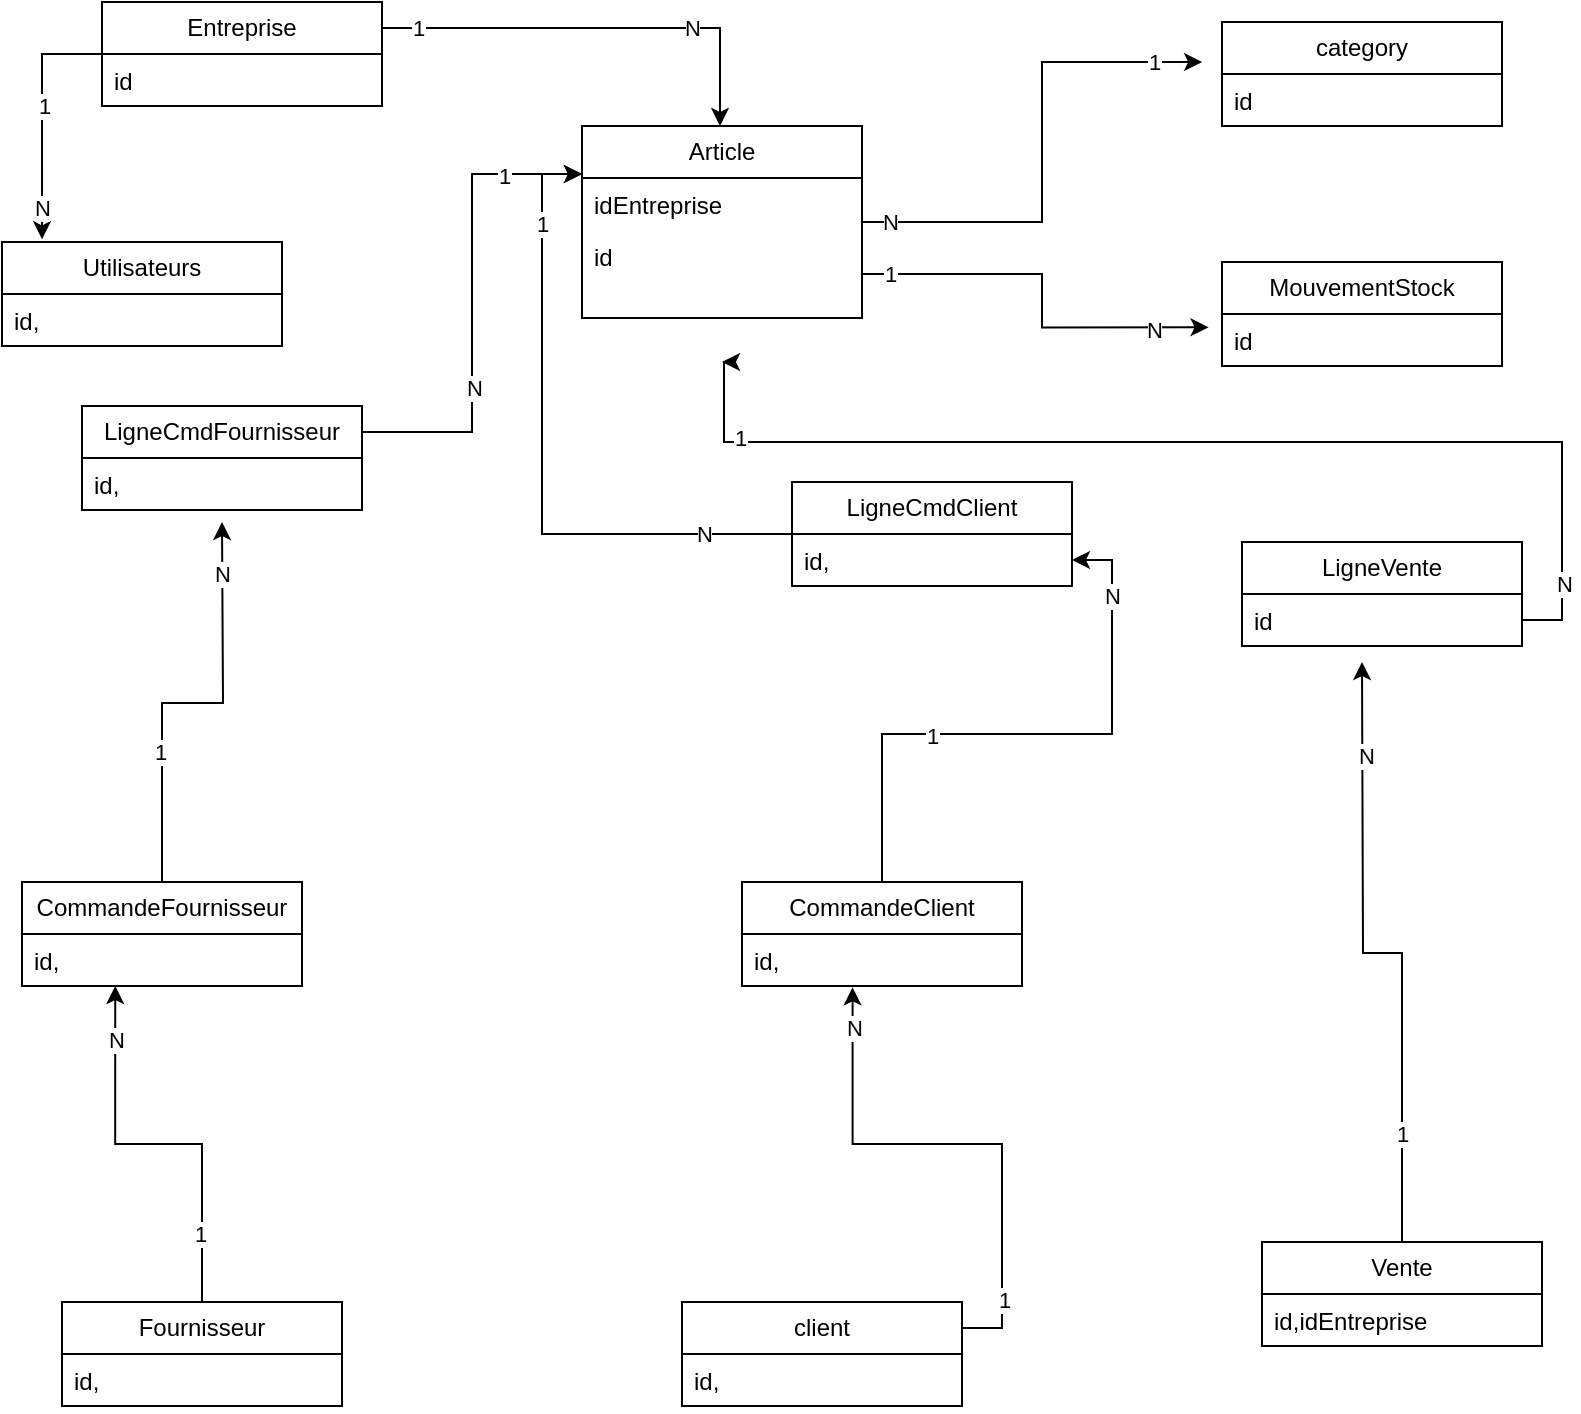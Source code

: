 <mxfile version="21.3.0" type="github">
  <diagram name="Page-1" id="DDaUIOI9tIn2c28sNeCl">
    <mxGraphModel dx="873" dy="495" grid="1" gridSize="10" guides="1" tooltips="1" connect="1" arrows="1" fold="1" page="1" pageScale="1" pageWidth="827" pageHeight="1169" math="0" shadow="0">
      <root>
        <mxCell id="0" />
        <mxCell id="1" parent="0" />
        <mxCell id="DYC-5SZzB9lhrYoF_C6u-40" style="edgeStyle=orthogonalEdgeStyle;rounded=0;orthogonalLoop=1;jettySize=auto;html=1;exitX=0;exitY=0.5;exitDx=0;exitDy=0;entryX=0.143;entryY=-0.026;entryDx=0;entryDy=0;entryPerimeter=0;" edge="1" parent="1" source="DYC-5SZzB9lhrYoF_C6u-1" target="DYC-5SZzB9lhrYoF_C6u-5">
          <mxGeometry relative="1" as="geometry" />
        </mxCell>
        <mxCell id="DYC-5SZzB9lhrYoF_C6u-49" value="&lt;font style=&quot;vertical-align: inherit;&quot;&gt;&lt;font style=&quot;vertical-align: inherit;&quot;&gt;1&lt;/font&gt;&lt;/font&gt;" style="edgeLabel;html=1;align=center;verticalAlign=middle;resizable=0;points=[];" vertex="1" connectable="0" parent="DYC-5SZzB9lhrYoF_C6u-40">
          <mxGeometry x="-0.098" y="1" relative="1" as="geometry">
            <mxPoint as="offset" />
          </mxGeometry>
        </mxCell>
        <mxCell id="DYC-5SZzB9lhrYoF_C6u-50" value="&lt;font style=&quot;vertical-align: inherit;&quot;&gt;&lt;font style=&quot;vertical-align: inherit;&quot;&gt;N&lt;/font&gt;&lt;/font&gt;" style="edgeLabel;html=1;align=center;verticalAlign=middle;resizable=0;points=[];" vertex="1" connectable="0" parent="DYC-5SZzB9lhrYoF_C6u-40">
          <mxGeometry x="0.734" relative="1" as="geometry">
            <mxPoint as="offset" />
          </mxGeometry>
        </mxCell>
        <mxCell id="DYC-5SZzB9lhrYoF_C6u-42" style="edgeStyle=orthogonalEdgeStyle;rounded=0;orthogonalLoop=1;jettySize=auto;html=1;exitX=1;exitY=0.25;exitDx=0;exitDy=0;" edge="1" parent="1" source="DYC-5SZzB9lhrYoF_C6u-1" target="DYC-5SZzB9lhrYoF_C6u-9">
          <mxGeometry relative="1" as="geometry">
            <Array as="points">
              <mxPoint x="379" y="23" />
            </Array>
          </mxGeometry>
        </mxCell>
        <mxCell id="DYC-5SZzB9lhrYoF_C6u-48" value="&lt;font style=&quot;vertical-align: inherit;&quot;&gt;&lt;font style=&quot;vertical-align: inherit;&quot;&gt;1&lt;/font&gt;&lt;/font&gt;" style="edgeLabel;html=1;align=center;verticalAlign=middle;resizable=0;points=[];" vertex="1" connectable="0" parent="DYC-5SZzB9lhrYoF_C6u-42">
          <mxGeometry x="-0.833" relative="1" as="geometry">
            <mxPoint as="offset" />
          </mxGeometry>
        </mxCell>
        <mxCell id="DYC-5SZzB9lhrYoF_C6u-51" value="&lt;font style=&quot;vertical-align: inherit;&quot;&gt;&lt;font style=&quot;vertical-align: inherit;&quot;&gt;N&lt;/font&gt;&lt;/font&gt;" style="edgeLabel;html=1;align=center;verticalAlign=middle;resizable=0;points=[];" vertex="1" connectable="0" parent="DYC-5SZzB9lhrYoF_C6u-42">
          <mxGeometry x="0.419" relative="1" as="geometry">
            <mxPoint as="offset" />
          </mxGeometry>
        </mxCell>
        <mxCell id="DYC-5SZzB9lhrYoF_C6u-1" value="&lt;font style=&quot;vertical-align: inherit;&quot;&gt;&lt;font style=&quot;vertical-align: inherit;&quot;&gt;&lt;font style=&quot;vertical-align: inherit;&quot;&gt;&lt;font style=&quot;vertical-align: inherit;&quot;&gt;Entreprise&lt;/font&gt;&lt;/font&gt;&lt;/font&gt;&lt;/font&gt;" style="swimlane;fontStyle=0;childLayout=stackLayout;horizontal=1;startSize=26;fillColor=none;horizontalStack=0;resizeParent=1;resizeParentMax=0;resizeLast=0;collapsible=1;marginBottom=0;whiteSpace=wrap;html=1;" vertex="1" parent="1">
          <mxGeometry x="70" y="10" width="140" height="52" as="geometry" />
        </mxCell>
        <mxCell id="DYC-5SZzB9lhrYoF_C6u-2" value="&lt;font style=&quot;vertical-align: inherit;&quot;&gt;&lt;font style=&quot;vertical-align: inherit;&quot;&gt;id&lt;/font&gt;&lt;/font&gt;" style="text;strokeColor=none;fillColor=none;align=left;verticalAlign=top;spacingLeft=4;spacingRight=4;overflow=hidden;rotatable=0;points=[[0,0.5],[1,0.5]];portConstraint=eastwest;whiteSpace=wrap;html=1;" vertex="1" parent="DYC-5SZzB9lhrYoF_C6u-1">
          <mxGeometry y="26" width="140" height="26" as="geometry" />
        </mxCell>
        <mxCell id="DYC-5SZzB9lhrYoF_C6u-5" value="&lt;font style=&quot;vertical-align: inherit;&quot;&gt;&lt;font style=&quot;vertical-align: inherit;&quot;&gt;&lt;font style=&quot;vertical-align: inherit;&quot;&gt;&lt;font style=&quot;vertical-align: inherit;&quot;&gt;Utilisateurs&lt;/font&gt;&lt;/font&gt;&lt;/font&gt;&lt;/font&gt;" style="swimlane;fontStyle=0;childLayout=stackLayout;horizontal=1;startSize=26;fillColor=none;horizontalStack=0;resizeParent=1;resizeParentMax=0;resizeLast=0;collapsible=1;marginBottom=0;whiteSpace=wrap;html=1;" vertex="1" parent="1">
          <mxGeometry x="20" y="130" width="140" height="52" as="geometry" />
        </mxCell>
        <mxCell id="DYC-5SZzB9lhrYoF_C6u-6" value="&lt;font style=&quot;vertical-align: inherit;&quot;&gt;&lt;font style=&quot;vertical-align: inherit;&quot;&gt;id,&lt;/font&gt;&lt;/font&gt;" style="text;strokeColor=none;fillColor=none;align=left;verticalAlign=top;spacingLeft=4;spacingRight=4;overflow=hidden;rotatable=0;points=[[0,0.5],[1,0.5]];portConstraint=eastwest;whiteSpace=wrap;html=1;" vertex="1" parent="DYC-5SZzB9lhrYoF_C6u-5">
          <mxGeometry y="26" width="140" height="26" as="geometry" />
        </mxCell>
        <mxCell id="DYC-5SZzB9lhrYoF_C6u-44" style="edgeStyle=orthogonalEdgeStyle;rounded=0;orthogonalLoop=1;jettySize=auto;html=1;exitX=1;exitY=0.5;exitDx=0;exitDy=0;entryX=-0.071;entryY=-0.231;entryDx=0;entryDy=0;entryPerimeter=0;" edge="1" parent="1" source="DYC-5SZzB9lhrYoF_C6u-9" target="DYC-5SZzB9lhrYoF_C6u-25">
          <mxGeometry relative="1" as="geometry" />
        </mxCell>
        <mxCell id="DYC-5SZzB9lhrYoF_C6u-46" value="&lt;font style=&quot;vertical-align: inherit;&quot;&gt;&lt;font style=&quot;vertical-align: inherit;&quot;&gt;1&lt;br&gt;&lt;/font&gt;&lt;/font&gt;" style="edgeLabel;html=1;align=center;verticalAlign=middle;resizable=0;points=[];" vertex="1" connectable="0" parent="DYC-5SZzB9lhrYoF_C6u-44">
          <mxGeometry x="0.804" relative="1" as="geometry">
            <mxPoint as="offset" />
          </mxGeometry>
        </mxCell>
        <mxCell id="DYC-5SZzB9lhrYoF_C6u-47" value="&lt;font style=&quot;vertical-align: inherit;&quot;&gt;&lt;font style=&quot;vertical-align: inherit;&quot;&gt;N&lt;br&gt;&lt;/font&gt;&lt;/font&gt;" style="edgeLabel;html=1;align=center;verticalAlign=middle;resizable=0;points=[];" vertex="1" connectable="0" parent="DYC-5SZzB9lhrYoF_C6u-44">
          <mxGeometry x="-0.889" relative="1" as="geometry">
            <mxPoint as="offset" />
          </mxGeometry>
        </mxCell>
        <mxCell id="DYC-5SZzB9lhrYoF_C6u-9" value="&lt;font style=&quot;vertical-align: inherit;&quot;&gt;&lt;font style=&quot;vertical-align: inherit;&quot;&gt;&lt;font style=&quot;vertical-align: inherit;&quot;&gt;&lt;font style=&quot;vertical-align: inherit;&quot;&gt;&lt;font style=&quot;vertical-align: inherit;&quot;&gt;&lt;font style=&quot;vertical-align: inherit;&quot;&gt;Article&lt;/font&gt;&lt;/font&gt;&lt;/font&gt;&lt;/font&gt;&lt;/font&gt;&lt;/font&gt;" style="swimlane;fontStyle=0;childLayout=stackLayout;horizontal=1;startSize=26;fillColor=none;horizontalStack=0;resizeParent=1;resizeParentMax=0;resizeLast=0;collapsible=1;marginBottom=0;whiteSpace=wrap;html=1;" vertex="1" parent="1">
          <mxGeometry x="310" y="72" width="140" height="96" as="geometry" />
        </mxCell>
        <mxCell id="DYC-5SZzB9lhrYoF_C6u-88" value="idEntreprise" style="text;strokeColor=none;fillColor=none;align=left;verticalAlign=top;spacingLeft=4;spacingRight=4;overflow=hidden;rotatable=0;points=[[0,0.5],[1,0.5]];portConstraint=eastwest;whiteSpace=wrap;html=1;" vertex="1" parent="DYC-5SZzB9lhrYoF_C6u-9">
          <mxGeometry y="26" width="140" height="26" as="geometry" />
        </mxCell>
        <mxCell id="DYC-5SZzB9lhrYoF_C6u-10" value="&lt;font style=&quot;vertical-align: inherit;&quot;&gt;&lt;font style=&quot;vertical-align: inherit;&quot;&gt;id&lt;/font&gt;&lt;/font&gt;" style="text;strokeColor=none;fillColor=none;align=left;verticalAlign=top;spacingLeft=4;spacingRight=4;overflow=hidden;rotatable=0;points=[[0,0.5],[1,0.5]];portConstraint=eastwest;whiteSpace=wrap;html=1;" vertex="1" parent="DYC-5SZzB9lhrYoF_C6u-9">
          <mxGeometry y="52" width="140" height="44" as="geometry" />
        </mxCell>
        <mxCell id="DYC-5SZzB9lhrYoF_C6u-13" value="&lt;font style=&quot;vertical-align: inherit;&quot;&gt;&lt;font style=&quot;vertical-align: inherit;&quot;&gt;category&lt;/font&gt;&lt;/font&gt;" style="swimlane;fontStyle=0;childLayout=stackLayout;horizontal=1;startSize=26;fillColor=none;horizontalStack=0;resizeParent=1;resizeParentMax=0;resizeLast=0;collapsible=1;marginBottom=0;whiteSpace=wrap;html=1;" vertex="1" parent="1">
          <mxGeometry x="630" y="20" width="140" height="52" as="geometry" />
        </mxCell>
        <mxCell id="DYC-5SZzB9lhrYoF_C6u-25" value="&lt;font style=&quot;vertical-align: inherit;&quot;&gt;&lt;font style=&quot;vertical-align: inherit;&quot;&gt;id&lt;/font&gt;&lt;/font&gt;" style="text;strokeColor=none;fillColor=none;align=left;verticalAlign=top;spacingLeft=4;spacingRight=4;overflow=hidden;rotatable=0;points=[[0,0.5],[1,0.5]];portConstraint=eastwest;whiteSpace=wrap;html=1;" vertex="1" parent="DYC-5SZzB9lhrYoF_C6u-13">
          <mxGeometry y="26" width="140" height="26" as="geometry" />
        </mxCell>
        <mxCell id="DYC-5SZzB9lhrYoF_C6u-17" value="&lt;font style=&quot;vertical-align: inherit;&quot;&gt;&lt;font style=&quot;vertical-align: inherit;&quot;&gt;&lt;font style=&quot;vertical-align: inherit;&quot;&gt;&lt;font style=&quot;vertical-align: inherit;&quot;&gt;&lt;font style=&quot;vertical-align: inherit;&quot;&gt;&lt;font style=&quot;vertical-align: inherit;&quot;&gt;MouvementStock&lt;/font&gt;&lt;/font&gt;&lt;/font&gt;&lt;/font&gt;&lt;/font&gt;&lt;/font&gt;" style="swimlane;fontStyle=0;childLayout=stackLayout;horizontal=1;startSize=26;fillColor=none;horizontalStack=0;resizeParent=1;resizeParentMax=0;resizeLast=0;collapsible=1;marginBottom=0;whiteSpace=wrap;html=1;" vertex="1" parent="1">
          <mxGeometry x="630" y="140" width="140" height="52" as="geometry" />
        </mxCell>
        <mxCell id="DYC-5SZzB9lhrYoF_C6u-18" value="&lt;font style=&quot;vertical-align: inherit;&quot;&gt;&lt;font style=&quot;vertical-align: inherit;&quot;&gt;id&lt;/font&gt;&lt;/font&gt;" style="text;strokeColor=none;fillColor=none;align=left;verticalAlign=top;spacingLeft=4;spacingRight=4;overflow=hidden;rotatable=0;points=[[0,0.5],[1,0.5]];portConstraint=eastwest;whiteSpace=wrap;html=1;" vertex="1" parent="DYC-5SZzB9lhrYoF_C6u-17">
          <mxGeometry y="26" width="140" height="26" as="geometry" />
        </mxCell>
        <mxCell id="DYC-5SZzB9lhrYoF_C6u-77" style="edgeStyle=orthogonalEdgeStyle;rounded=0;orthogonalLoop=1;jettySize=auto;html=1;exitX=0.5;exitY=0;exitDx=0;exitDy=0;" edge="1" parent="1" source="DYC-5SZzB9lhrYoF_C6u-21">
          <mxGeometry relative="1" as="geometry">
            <mxPoint x="700" y="340" as="targetPoint" />
          </mxGeometry>
        </mxCell>
        <mxCell id="DYC-5SZzB9lhrYoF_C6u-78" value="1" style="edgeLabel;html=1;align=center;verticalAlign=middle;resizable=0;points=[];" vertex="1" connectable="0" parent="DYC-5SZzB9lhrYoF_C6u-77">
          <mxGeometry x="-0.649" relative="1" as="geometry">
            <mxPoint as="offset" />
          </mxGeometry>
        </mxCell>
        <mxCell id="DYC-5SZzB9lhrYoF_C6u-79" value="N" style="edgeLabel;html=1;align=center;verticalAlign=middle;resizable=0;points=[];" vertex="1" connectable="0" parent="DYC-5SZzB9lhrYoF_C6u-77">
          <mxGeometry x="0.695" y="-2" relative="1" as="geometry">
            <mxPoint as="offset" />
          </mxGeometry>
        </mxCell>
        <mxCell id="DYC-5SZzB9lhrYoF_C6u-21" value="&lt;font style=&quot;vertical-align: inherit;&quot;&gt;&lt;font style=&quot;vertical-align: inherit;&quot;&gt;&lt;font style=&quot;vertical-align: inherit;&quot;&gt;&lt;font style=&quot;vertical-align: inherit;&quot;&gt;Vente&lt;/font&gt;&lt;/font&gt;&lt;/font&gt;&lt;/font&gt;" style="swimlane;fontStyle=0;childLayout=stackLayout;horizontal=1;startSize=26;fillColor=none;horizontalStack=0;resizeParent=1;resizeParentMax=0;resizeLast=0;collapsible=1;marginBottom=0;whiteSpace=wrap;html=1;" vertex="1" parent="1">
          <mxGeometry x="650" y="630" width="140" height="52" as="geometry" />
        </mxCell>
        <mxCell id="DYC-5SZzB9lhrYoF_C6u-22" value="&lt;font style=&quot;vertical-align: inherit;&quot;&gt;&lt;font style=&quot;vertical-align: inherit;&quot;&gt;id,&lt;/font&gt;&lt;/font&gt;idEntreprise" style="text;strokeColor=none;fillColor=none;align=left;verticalAlign=top;spacingLeft=4;spacingRight=4;overflow=hidden;rotatable=0;points=[[0,0.5],[1,0.5]];portConstraint=eastwest;whiteSpace=wrap;html=1;" vertex="1" parent="DYC-5SZzB9lhrYoF_C6u-21">
          <mxGeometry y="26" width="140" height="26" as="geometry" />
        </mxCell>
        <mxCell id="DYC-5SZzB9lhrYoF_C6u-23" value="&lt;font style=&quot;vertical-align: inherit;&quot;&gt;&lt;font style=&quot;vertical-align: inherit;&quot;&gt;&lt;font style=&quot;vertical-align: inherit;&quot;&gt;&lt;font style=&quot;vertical-align: inherit;&quot;&gt;LigneVente&lt;/font&gt;&lt;/font&gt;&lt;/font&gt;&lt;/font&gt;" style="swimlane;fontStyle=0;childLayout=stackLayout;horizontal=1;startSize=26;fillColor=none;horizontalStack=0;resizeParent=1;resizeParentMax=0;resizeLast=0;collapsible=1;marginBottom=0;whiteSpace=wrap;html=1;" vertex="1" parent="1">
          <mxGeometry x="640" y="280" width="140" height="52" as="geometry" />
        </mxCell>
        <mxCell id="DYC-5SZzB9lhrYoF_C6u-81" style="edgeStyle=orthogonalEdgeStyle;rounded=0;orthogonalLoop=1;jettySize=auto;html=1;exitX=1;exitY=0.5;exitDx=0;exitDy=0;" edge="1" parent="DYC-5SZzB9lhrYoF_C6u-23" source="DYC-5SZzB9lhrYoF_C6u-24">
          <mxGeometry relative="1" as="geometry">
            <mxPoint x="-260" y="-90" as="targetPoint" />
            <Array as="points">
              <mxPoint x="160" y="39" />
              <mxPoint x="160" y="-50" />
              <mxPoint x="-259" y="-50" />
              <mxPoint x="-259" y="-90" />
            </Array>
          </mxGeometry>
        </mxCell>
        <mxCell id="DYC-5SZzB9lhrYoF_C6u-82" value="1" style="edgeLabel;html=1;align=center;verticalAlign=middle;resizable=0;points=[];" vertex="1" connectable="0" parent="DYC-5SZzB9lhrYoF_C6u-81">
          <mxGeometry x="0.829" y="-2" relative="1" as="geometry">
            <mxPoint as="offset" />
          </mxGeometry>
        </mxCell>
        <mxCell id="DYC-5SZzB9lhrYoF_C6u-83" value="N" style="edgeLabel;html=1;align=center;verticalAlign=middle;resizable=0;points=[];" vertex="1" connectable="0" parent="DYC-5SZzB9lhrYoF_C6u-81">
          <mxGeometry x="-0.865" y="-1" relative="1" as="geometry">
            <mxPoint as="offset" />
          </mxGeometry>
        </mxCell>
        <mxCell id="DYC-5SZzB9lhrYoF_C6u-24" value="&lt;font style=&quot;vertical-align: inherit;&quot;&gt;&lt;font style=&quot;vertical-align: inherit;&quot;&gt;id&lt;/font&gt;&lt;/font&gt;" style="text;strokeColor=none;fillColor=none;align=left;verticalAlign=top;spacingLeft=4;spacingRight=4;overflow=hidden;rotatable=0;points=[[0,0.5],[1,0.5]];portConstraint=eastwest;whiteSpace=wrap;html=1;" vertex="1" parent="DYC-5SZzB9lhrYoF_C6u-23">
          <mxGeometry y="26" width="140" height="26" as="geometry" />
        </mxCell>
        <mxCell id="DYC-5SZzB9lhrYoF_C6u-74" style="edgeStyle=orthogonalEdgeStyle;rounded=0;orthogonalLoop=1;jettySize=auto;html=1;exitX=1;exitY=0.25;exitDx=0;exitDy=0;entryX=0;entryY=0.25;entryDx=0;entryDy=0;" edge="1" parent="1" source="DYC-5SZzB9lhrYoF_C6u-27" target="DYC-5SZzB9lhrYoF_C6u-9">
          <mxGeometry relative="1" as="geometry" />
        </mxCell>
        <mxCell id="DYC-5SZzB9lhrYoF_C6u-75" value="&lt;font style=&quot;vertical-align: inherit;&quot;&gt;&lt;font style=&quot;vertical-align: inherit;&quot;&gt;N&lt;/font&gt;&lt;/font&gt;" style="edgeLabel;html=1;align=center;verticalAlign=middle;resizable=0;points=[];" vertex="1" connectable="0" parent="DYC-5SZzB9lhrYoF_C6u-74">
          <mxGeometry x="-0.352" y="-1" relative="1" as="geometry">
            <mxPoint as="offset" />
          </mxGeometry>
        </mxCell>
        <mxCell id="DYC-5SZzB9lhrYoF_C6u-76" value="&lt;font style=&quot;vertical-align: inherit;&quot;&gt;&lt;font style=&quot;vertical-align: inherit;&quot;&gt;1&lt;/font&gt;&lt;/font&gt;" style="edgeLabel;html=1;align=center;verticalAlign=middle;resizable=0;points=[];" vertex="1" connectable="0" parent="DYC-5SZzB9lhrYoF_C6u-74">
          <mxGeometry x="0.672" y="-1" relative="1" as="geometry">
            <mxPoint as="offset" />
          </mxGeometry>
        </mxCell>
        <mxCell id="DYC-5SZzB9lhrYoF_C6u-27" value="&lt;font style=&quot;vertical-align: inherit;&quot;&gt;&lt;font style=&quot;vertical-align: inherit;&quot;&gt;&lt;font style=&quot;vertical-align: inherit;&quot;&gt;&lt;font style=&quot;vertical-align: inherit;&quot;&gt;&lt;font style=&quot;vertical-align: inherit;&quot;&gt;&lt;font style=&quot;vertical-align: inherit;&quot;&gt;LigneCmdFournisseur&lt;/font&gt;&lt;/font&gt;&lt;/font&gt;&lt;/font&gt;&lt;/font&gt;&lt;/font&gt;" style="swimlane;fontStyle=0;childLayout=stackLayout;horizontal=1;startSize=26;fillColor=none;horizontalStack=0;resizeParent=1;resizeParentMax=0;resizeLast=0;collapsible=1;marginBottom=0;whiteSpace=wrap;html=1;" vertex="1" parent="1">
          <mxGeometry x="60" y="212" width="140" height="52" as="geometry" />
        </mxCell>
        <mxCell id="DYC-5SZzB9lhrYoF_C6u-28" value="&lt;font style=&quot;vertical-align: inherit;&quot;&gt;&lt;font style=&quot;vertical-align: inherit;&quot;&gt;id,&lt;/font&gt;&lt;/font&gt;" style="text;strokeColor=none;fillColor=none;align=left;verticalAlign=top;spacingLeft=4;spacingRight=4;overflow=hidden;rotatable=0;points=[[0,0.5],[1,0.5]];portConstraint=eastwest;whiteSpace=wrap;html=1;" vertex="1" parent="DYC-5SZzB9lhrYoF_C6u-27">
          <mxGeometry y="26" width="140" height="26" as="geometry" />
        </mxCell>
        <mxCell id="DYC-5SZzB9lhrYoF_C6u-68" style="edgeStyle=orthogonalEdgeStyle;rounded=0;orthogonalLoop=1;jettySize=auto;html=1;exitX=0.5;exitY=0;exitDx=0;exitDy=0;entryX=0.333;entryY=1;entryDx=0;entryDy=0;entryPerimeter=0;" edge="1" parent="1" source="DYC-5SZzB9lhrYoF_C6u-29" target="DYC-5SZzB9lhrYoF_C6u-36">
          <mxGeometry relative="1" as="geometry" />
        </mxCell>
        <mxCell id="DYC-5SZzB9lhrYoF_C6u-69" value="&lt;font style=&quot;vertical-align: inherit;&quot;&gt;&lt;font style=&quot;vertical-align: inherit;&quot;&gt;1&lt;/font&gt;&lt;/font&gt;" style="edgeLabel;html=1;align=center;verticalAlign=middle;resizable=0;points=[];" vertex="1" connectable="0" parent="DYC-5SZzB9lhrYoF_C6u-68">
          <mxGeometry x="-0.656" y="1" relative="1" as="geometry">
            <mxPoint as="offset" />
          </mxGeometry>
        </mxCell>
        <mxCell id="DYC-5SZzB9lhrYoF_C6u-70" value="&lt;font style=&quot;vertical-align: inherit;&quot;&gt;&lt;font style=&quot;vertical-align: inherit;&quot;&gt;N&lt;/font&gt;&lt;/font&gt;" style="edgeLabel;html=1;align=center;verticalAlign=middle;resizable=0;points=[];" vertex="1" connectable="0" parent="DYC-5SZzB9lhrYoF_C6u-68">
          <mxGeometry x="0.74" relative="1" as="geometry">
            <mxPoint as="offset" />
          </mxGeometry>
        </mxCell>
        <mxCell id="DYC-5SZzB9lhrYoF_C6u-29" value="&lt;font style=&quot;vertical-align: inherit;&quot;&gt;&lt;font style=&quot;vertical-align: inherit;&quot;&gt;&lt;font style=&quot;vertical-align: inherit;&quot;&gt;&lt;font style=&quot;vertical-align: inherit;&quot;&gt;&lt;font style=&quot;vertical-align: inherit;&quot;&gt;&lt;font style=&quot;vertical-align: inherit;&quot;&gt;Fournisseur&lt;/font&gt;&lt;/font&gt;&lt;/font&gt;&lt;/font&gt;&lt;/font&gt;&lt;/font&gt;" style="swimlane;fontStyle=0;childLayout=stackLayout;horizontal=1;startSize=26;fillColor=none;horizontalStack=0;resizeParent=1;resizeParentMax=0;resizeLast=0;collapsible=1;marginBottom=0;whiteSpace=wrap;html=1;" vertex="1" parent="1">
          <mxGeometry x="50" y="660" width="140" height="52" as="geometry" />
        </mxCell>
        <mxCell id="DYC-5SZzB9lhrYoF_C6u-30" value="&lt;font style=&quot;vertical-align: inherit;&quot;&gt;&lt;font style=&quot;vertical-align: inherit;&quot;&gt;id,&lt;/font&gt;&lt;/font&gt;" style="text;strokeColor=none;fillColor=none;align=left;verticalAlign=top;spacingLeft=4;spacingRight=4;overflow=hidden;rotatable=0;points=[[0,0.5],[1,0.5]];portConstraint=eastwest;whiteSpace=wrap;html=1;" vertex="1" parent="DYC-5SZzB9lhrYoF_C6u-29">
          <mxGeometry y="26" width="140" height="26" as="geometry" />
        </mxCell>
        <mxCell id="DYC-5SZzB9lhrYoF_C6u-57" style="edgeStyle=orthogonalEdgeStyle;rounded=0;orthogonalLoop=1;jettySize=auto;html=1;exitX=1;exitY=0.25;exitDx=0;exitDy=0;entryX=0.395;entryY=1.026;entryDx=0;entryDy=0;entryPerimeter=0;" edge="1" parent="1" source="DYC-5SZzB9lhrYoF_C6u-31" target="DYC-5SZzB9lhrYoF_C6u-38">
          <mxGeometry relative="1" as="geometry" />
        </mxCell>
        <mxCell id="DYC-5SZzB9lhrYoF_C6u-58" value="&lt;font style=&quot;vertical-align: inherit;&quot;&gt;&lt;font style=&quot;vertical-align: inherit;&quot;&gt;1&lt;/font&gt;&lt;/font&gt;" style="edgeLabel;html=1;align=center;verticalAlign=middle;resizable=0;points=[];" vertex="1" connectable="0" parent="DYC-5SZzB9lhrYoF_C6u-57">
          <mxGeometry x="-0.739" y="-1" relative="1" as="geometry">
            <mxPoint as="offset" />
          </mxGeometry>
        </mxCell>
        <mxCell id="DYC-5SZzB9lhrYoF_C6u-59" value="&lt;font style=&quot;vertical-align: inherit;&quot;&gt;&lt;font style=&quot;vertical-align: inherit;&quot;&gt;N&lt;/font&gt;&lt;/font&gt;" style="edgeLabel;html=1;align=center;verticalAlign=middle;resizable=0;points=[];" vertex="1" connectable="0" parent="DYC-5SZzB9lhrYoF_C6u-57">
          <mxGeometry x="0.844" relative="1" as="geometry">
            <mxPoint as="offset" />
          </mxGeometry>
        </mxCell>
        <mxCell id="DYC-5SZzB9lhrYoF_C6u-31" value="&lt;font style=&quot;vertical-align: inherit;&quot;&gt;&lt;font style=&quot;vertical-align: inherit;&quot;&gt;&lt;font style=&quot;vertical-align: inherit;&quot;&gt;&lt;font style=&quot;vertical-align: inherit;&quot;&gt;&lt;font style=&quot;vertical-align: inherit;&quot;&gt;&lt;font style=&quot;vertical-align: inherit;&quot;&gt;&lt;font style=&quot;vertical-align: inherit;&quot;&gt;&lt;font style=&quot;vertical-align: inherit;&quot;&gt;client&lt;/font&gt;&lt;/font&gt;&lt;/font&gt;&lt;/font&gt;&lt;/font&gt;&lt;/font&gt;&lt;/font&gt;&lt;/font&gt;" style="swimlane;fontStyle=0;childLayout=stackLayout;horizontal=1;startSize=26;fillColor=none;horizontalStack=0;resizeParent=1;resizeParentMax=0;resizeLast=0;collapsible=1;marginBottom=0;whiteSpace=wrap;html=1;" vertex="1" parent="1">
          <mxGeometry x="360" y="660" width="140" height="52" as="geometry" />
        </mxCell>
        <mxCell id="DYC-5SZzB9lhrYoF_C6u-32" value="&lt;font style=&quot;vertical-align: inherit;&quot;&gt;&lt;font style=&quot;vertical-align: inherit;&quot;&gt;id,&lt;/font&gt;&lt;/font&gt;" style="text;strokeColor=none;fillColor=none;align=left;verticalAlign=top;spacingLeft=4;spacingRight=4;overflow=hidden;rotatable=0;points=[[0,0.5],[1,0.5]];portConstraint=eastwest;whiteSpace=wrap;html=1;" vertex="1" parent="DYC-5SZzB9lhrYoF_C6u-31">
          <mxGeometry y="26" width="140" height="26" as="geometry" />
        </mxCell>
        <mxCell id="DYC-5SZzB9lhrYoF_C6u-64" style="edgeStyle=orthogonalEdgeStyle;rounded=0;orthogonalLoop=1;jettySize=auto;html=1;exitX=0;exitY=0.5;exitDx=0;exitDy=0;entryX=0;entryY=0.25;entryDx=0;entryDy=0;" edge="1" parent="1" source="DYC-5SZzB9lhrYoF_C6u-33" target="DYC-5SZzB9lhrYoF_C6u-9">
          <mxGeometry relative="1" as="geometry" />
        </mxCell>
        <mxCell id="DYC-5SZzB9lhrYoF_C6u-65" value="&lt;font style=&quot;vertical-align: inherit;&quot;&gt;&lt;font style=&quot;vertical-align: inherit;&quot;&gt;&lt;font style=&quot;vertical-align: inherit;&quot;&gt;&lt;font style=&quot;vertical-align: inherit;&quot;&gt;N&lt;/font&gt;&lt;/font&gt;&lt;/font&gt;&lt;/font&gt;" style="edgeLabel;html=1;align=center;verticalAlign=middle;resizable=0;points=[];" vertex="1" connectable="0" parent="DYC-5SZzB9lhrYoF_C6u-64">
          <mxGeometry x="-0.727" relative="1" as="geometry">
            <mxPoint as="offset" />
          </mxGeometry>
        </mxCell>
        <mxCell id="DYC-5SZzB9lhrYoF_C6u-67" value="&lt;font style=&quot;vertical-align: inherit;&quot;&gt;&lt;font style=&quot;vertical-align: inherit;&quot;&gt;1&lt;/font&gt;&lt;/font&gt;" style="edgeLabel;html=1;align=center;verticalAlign=middle;resizable=0;points=[];" vertex="1" connectable="0" parent="DYC-5SZzB9lhrYoF_C6u-64">
          <mxGeometry x="0.725" relative="1" as="geometry">
            <mxPoint as="offset" />
          </mxGeometry>
        </mxCell>
        <mxCell id="DYC-5SZzB9lhrYoF_C6u-33" value="&lt;font style=&quot;vertical-align: inherit;&quot;&gt;&lt;font style=&quot;vertical-align: inherit;&quot;&gt;&lt;font style=&quot;vertical-align: inherit;&quot;&gt;&lt;font style=&quot;vertical-align: inherit;&quot;&gt;&lt;font style=&quot;vertical-align: inherit;&quot;&gt;&lt;font style=&quot;vertical-align: inherit;&quot;&gt;&lt;font style=&quot;vertical-align: inherit;&quot;&gt;&lt;font style=&quot;vertical-align: inherit;&quot;&gt;LigneCmdClient&lt;/font&gt;&lt;/font&gt;&lt;/font&gt;&lt;/font&gt;&lt;/font&gt;&lt;/font&gt;&lt;/font&gt;&lt;/font&gt;" style="swimlane;fontStyle=0;childLayout=stackLayout;horizontal=1;startSize=26;fillColor=none;horizontalStack=0;resizeParent=1;resizeParentMax=0;resizeLast=0;collapsible=1;marginBottom=0;whiteSpace=wrap;html=1;" vertex="1" parent="1">
          <mxGeometry x="415" y="250" width="140" height="52" as="geometry" />
        </mxCell>
        <mxCell id="DYC-5SZzB9lhrYoF_C6u-34" value="&lt;font style=&quot;vertical-align: inherit;&quot;&gt;&lt;font style=&quot;vertical-align: inherit;&quot;&gt;id,&lt;/font&gt;&lt;/font&gt;" style="text;strokeColor=none;fillColor=none;align=left;verticalAlign=top;spacingLeft=4;spacingRight=4;overflow=hidden;rotatable=0;points=[[0,0.5],[1,0.5]];portConstraint=eastwest;whiteSpace=wrap;html=1;" vertex="1" parent="DYC-5SZzB9lhrYoF_C6u-33">
          <mxGeometry y="26" width="140" height="26" as="geometry" />
        </mxCell>
        <mxCell id="DYC-5SZzB9lhrYoF_C6u-71" style="edgeStyle=orthogonalEdgeStyle;rounded=0;orthogonalLoop=1;jettySize=auto;html=1;exitX=0.5;exitY=0;exitDx=0;exitDy=0;" edge="1" parent="1" source="DYC-5SZzB9lhrYoF_C6u-35">
          <mxGeometry relative="1" as="geometry">
            <mxPoint x="130" y="270" as="targetPoint" />
          </mxGeometry>
        </mxCell>
        <mxCell id="DYC-5SZzB9lhrYoF_C6u-72" value="&lt;font style=&quot;vertical-align: inherit;&quot;&gt;&lt;font style=&quot;vertical-align: inherit;&quot;&gt;1&lt;/font&gt;&lt;/font&gt;" style="edgeLabel;html=1;align=center;verticalAlign=middle;resizable=0;points=[];" vertex="1" connectable="0" parent="DYC-5SZzB9lhrYoF_C6u-71">
          <mxGeometry x="-0.382" y="1" relative="1" as="geometry">
            <mxPoint as="offset" />
          </mxGeometry>
        </mxCell>
        <mxCell id="DYC-5SZzB9lhrYoF_C6u-73" value="&lt;font style=&quot;vertical-align: inherit;&quot;&gt;&lt;font style=&quot;vertical-align: inherit;&quot;&gt;N&lt;/font&gt;&lt;/font&gt;" style="edgeLabel;html=1;align=center;verticalAlign=middle;resizable=0;points=[];" vertex="1" connectable="0" parent="DYC-5SZzB9lhrYoF_C6u-71">
          <mxGeometry x="0.753" relative="1" as="geometry">
            <mxPoint as="offset" />
          </mxGeometry>
        </mxCell>
        <mxCell id="DYC-5SZzB9lhrYoF_C6u-35" value="&lt;font style=&quot;vertical-align: inherit;&quot;&gt;&lt;font style=&quot;vertical-align: inherit;&quot;&gt;&lt;font style=&quot;vertical-align: inherit;&quot;&gt;&lt;font style=&quot;vertical-align: inherit;&quot;&gt;&lt;font style=&quot;vertical-align: inherit;&quot;&gt;&lt;font style=&quot;vertical-align: inherit;&quot;&gt;&lt;font style=&quot;vertical-align: inherit;&quot;&gt;&lt;font style=&quot;vertical-align: inherit;&quot;&gt;CommandeFournisseur&lt;/font&gt;&lt;/font&gt;&lt;/font&gt;&lt;/font&gt;&lt;/font&gt;&lt;/font&gt;&lt;/font&gt;&lt;/font&gt;" style="swimlane;fontStyle=0;childLayout=stackLayout;horizontal=1;startSize=26;fillColor=none;horizontalStack=0;resizeParent=1;resizeParentMax=0;resizeLast=0;collapsible=1;marginBottom=0;whiteSpace=wrap;html=1;" vertex="1" parent="1">
          <mxGeometry x="30" y="450" width="140" height="52" as="geometry" />
        </mxCell>
        <mxCell id="DYC-5SZzB9lhrYoF_C6u-36" value="&lt;font style=&quot;vertical-align: inherit;&quot;&gt;&lt;font style=&quot;vertical-align: inherit;&quot;&gt;id,&lt;/font&gt;&lt;/font&gt;" style="text;strokeColor=none;fillColor=none;align=left;verticalAlign=top;spacingLeft=4;spacingRight=4;overflow=hidden;rotatable=0;points=[[0,0.5],[1,0.5]];portConstraint=eastwest;whiteSpace=wrap;html=1;" vertex="1" parent="DYC-5SZzB9lhrYoF_C6u-35">
          <mxGeometry y="26" width="140" height="26" as="geometry" />
        </mxCell>
        <mxCell id="DYC-5SZzB9lhrYoF_C6u-61" style="edgeStyle=orthogonalEdgeStyle;rounded=0;orthogonalLoop=1;jettySize=auto;html=1;exitX=0.5;exitY=0;exitDx=0;exitDy=0;entryX=1;entryY=0.5;entryDx=0;entryDy=0;" edge="1" parent="1" source="DYC-5SZzB9lhrYoF_C6u-37" target="DYC-5SZzB9lhrYoF_C6u-34">
          <mxGeometry relative="1" as="geometry" />
        </mxCell>
        <mxCell id="DYC-5SZzB9lhrYoF_C6u-62" value="&lt;font style=&quot;vertical-align: inherit;&quot;&gt;&lt;font style=&quot;vertical-align: inherit;&quot;&gt;1&lt;/font&gt;&lt;/font&gt;" style="edgeLabel;html=1;align=center;verticalAlign=middle;resizable=0;points=[];" vertex="1" connectable="0" parent="DYC-5SZzB9lhrYoF_C6u-61">
          <mxGeometry x="-0.333" y="-1" relative="1" as="geometry">
            <mxPoint as="offset" />
          </mxGeometry>
        </mxCell>
        <mxCell id="DYC-5SZzB9lhrYoF_C6u-63" value="&lt;font style=&quot;vertical-align: inherit;&quot;&gt;&lt;font style=&quot;vertical-align: inherit;&quot;&gt;N&lt;/font&gt;&lt;/font&gt;" style="edgeLabel;html=1;align=center;verticalAlign=middle;resizable=0;points=[];" vertex="1" connectable="0" parent="DYC-5SZzB9lhrYoF_C6u-61">
          <mxGeometry x="0.742" relative="1" as="geometry">
            <mxPoint as="offset" />
          </mxGeometry>
        </mxCell>
        <mxCell id="DYC-5SZzB9lhrYoF_C6u-37" value="&lt;font style=&quot;vertical-align: inherit;&quot;&gt;&lt;font style=&quot;vertical-align: inherit;&quot;&gt;&lt;font style=&quot;vertical-align: inherit;&quot;&gt;&lt;font style=&quot;vertical-align: inherit;&quot;&gt;&lt;font style=&quot;vertical-align: inherit;&quot;&gt;&lt;font style=&quot;vertical-align: inherit;&quot;&gt;&lt;font style=&quot;vertical-align: inherit;&quot;&gt;&lt;font style=&quot;vertical-align: inherit;&quot;&gt;&lt;font style=&quot;vertical-align: inherit;&quot;&gt;&lt;font style=&quot;vertical-align: inherit;&quot;&gt;CommandeClient&lt;/font&gt;&lt;/font&gt;&lt;/font&gt;&lt;/font&gt;&lt;/font&gt;&lt;/font&gt;&lt;/font&gt;&lt;/font&gt;&lt;/font&gt;&lt;/font&gt;" style="swimlane;fontStyle=0;childLayout=stackLayout;horizontal=1;startSize=26;fillColor=none;horizontalStack=0;resizeParent=1;resizeParentMax=0;resizeLast=0;collapsible=1;marginBottom=0;whiteSpace=wrap;html=1;" vertex="1" parent="1">
          <mxGeometry x="390" y="450" width="140" height="52" as="geometry" />
        </mxCell>
        <mxCell id="DYC-5SZzB9lhrYoF_C6u-38" value="&lt;font style=&quot;vertical-align: inherit;&quot;&gt;&lt;font style=&quot;vertical-align: inherit;&quot;&gt;id,&lt;/font&gt;&lt;/font&gt;" style="text;strokeColor=none;fillColor=none;align=left;verticalAlign=top;spacingLeft=4;spacingRight=4;overflow=hidden;rotatable=0;points=[[0,0.5],[1,0.5]];portConstraint=eastwest;whiteSpace=wrap;html=1;" vertex="1" parent="DYC-5SZzB9lhrYoF_C6u-37">
          <mxGeometry y="26" width="140" height="26" as="geometry" />
        </mxCell>
        <mxCell id="DYC-5SZzB9lhrYoF_C6u-45" style="edgeStyle=orthogonalEdgeStyle;rounded=0;orthogonalLoop=1;jettySize=auto;html=1;exitX=1;exitY=0.5;exitDx=0;exitDy=0;entryX=-0.048;entryY=0.256;entryDx=0;entryDy=0;entryPerimeter=0;" edge="1" parent="1" source="DYC-5SZzB9lhrYoF_C6u-10" target="DYC-5SZzB9lhrYoF_C6u-18">
          <mxGeometry relative="1" as="geometry" />
        </mxCell>
        <mxCell id="DYC-5SZzB9lhrYoF_C6u-52" value="&lt;font style=&quot;vertical-align: inherit;&quot;&gt;&lt;font style=&quot;vertical-align: inherit;&quot;&gt;N&lt;/font&gt;&lt;/font&gt;" style="edgeLabel;html=1;align=center;verticalAlign=middle;resizable=0;points=[];" vertex="1" connectable="0" parent="DYC-5SZzB9lhrYoF_C6u-45">
          <mxGeometry x="0.722" y="-1" relative="1" as="geometry">
            <mxPoint as="offset" />
          </mxGeometry>
        </mxCell>
        <mxCell id="DYC-5SZzB9lhrYoF_C6u-53" value="&lt;font style=&quot;vertical-align: inherit;&quot;&gt;&lt;font style=&quot;vertical-align: inherit;&quot;&gt;1&lt;/font&gt;&lt;/font&gt;" style="edgeLabel;html=1;align=center;verticalAlign=middle;resizable=0;points=[];" vertex="1" connectable="0" parent="DYC-5SZzB9lhrYoF_C6u-45">
          <mxGeometry x="-0.858" relative="1" as="geometry">
            <mxPoint as="offset" />
          </mxGeometry>
        </mxCell>
      </root>
    </mxGraphModel>
  </diagram>
</mxfile>
